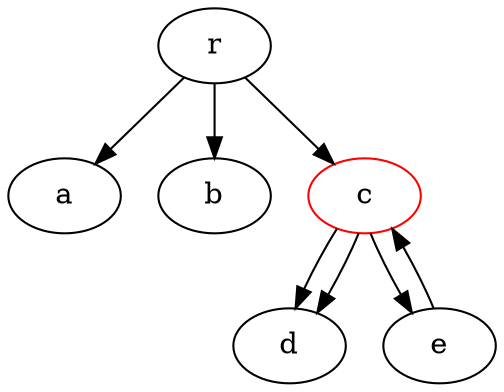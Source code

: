 /* script file tree_foldable.gv
   created at Thu Nov 21 11:02:21 2013 */

digraph tree_foldable {
	r -> a
	r -> b
	r -> c
	c -> d
	c -> d
	c -> e
	e -> c
	c [color=red tooltip="foldable!"]
}
